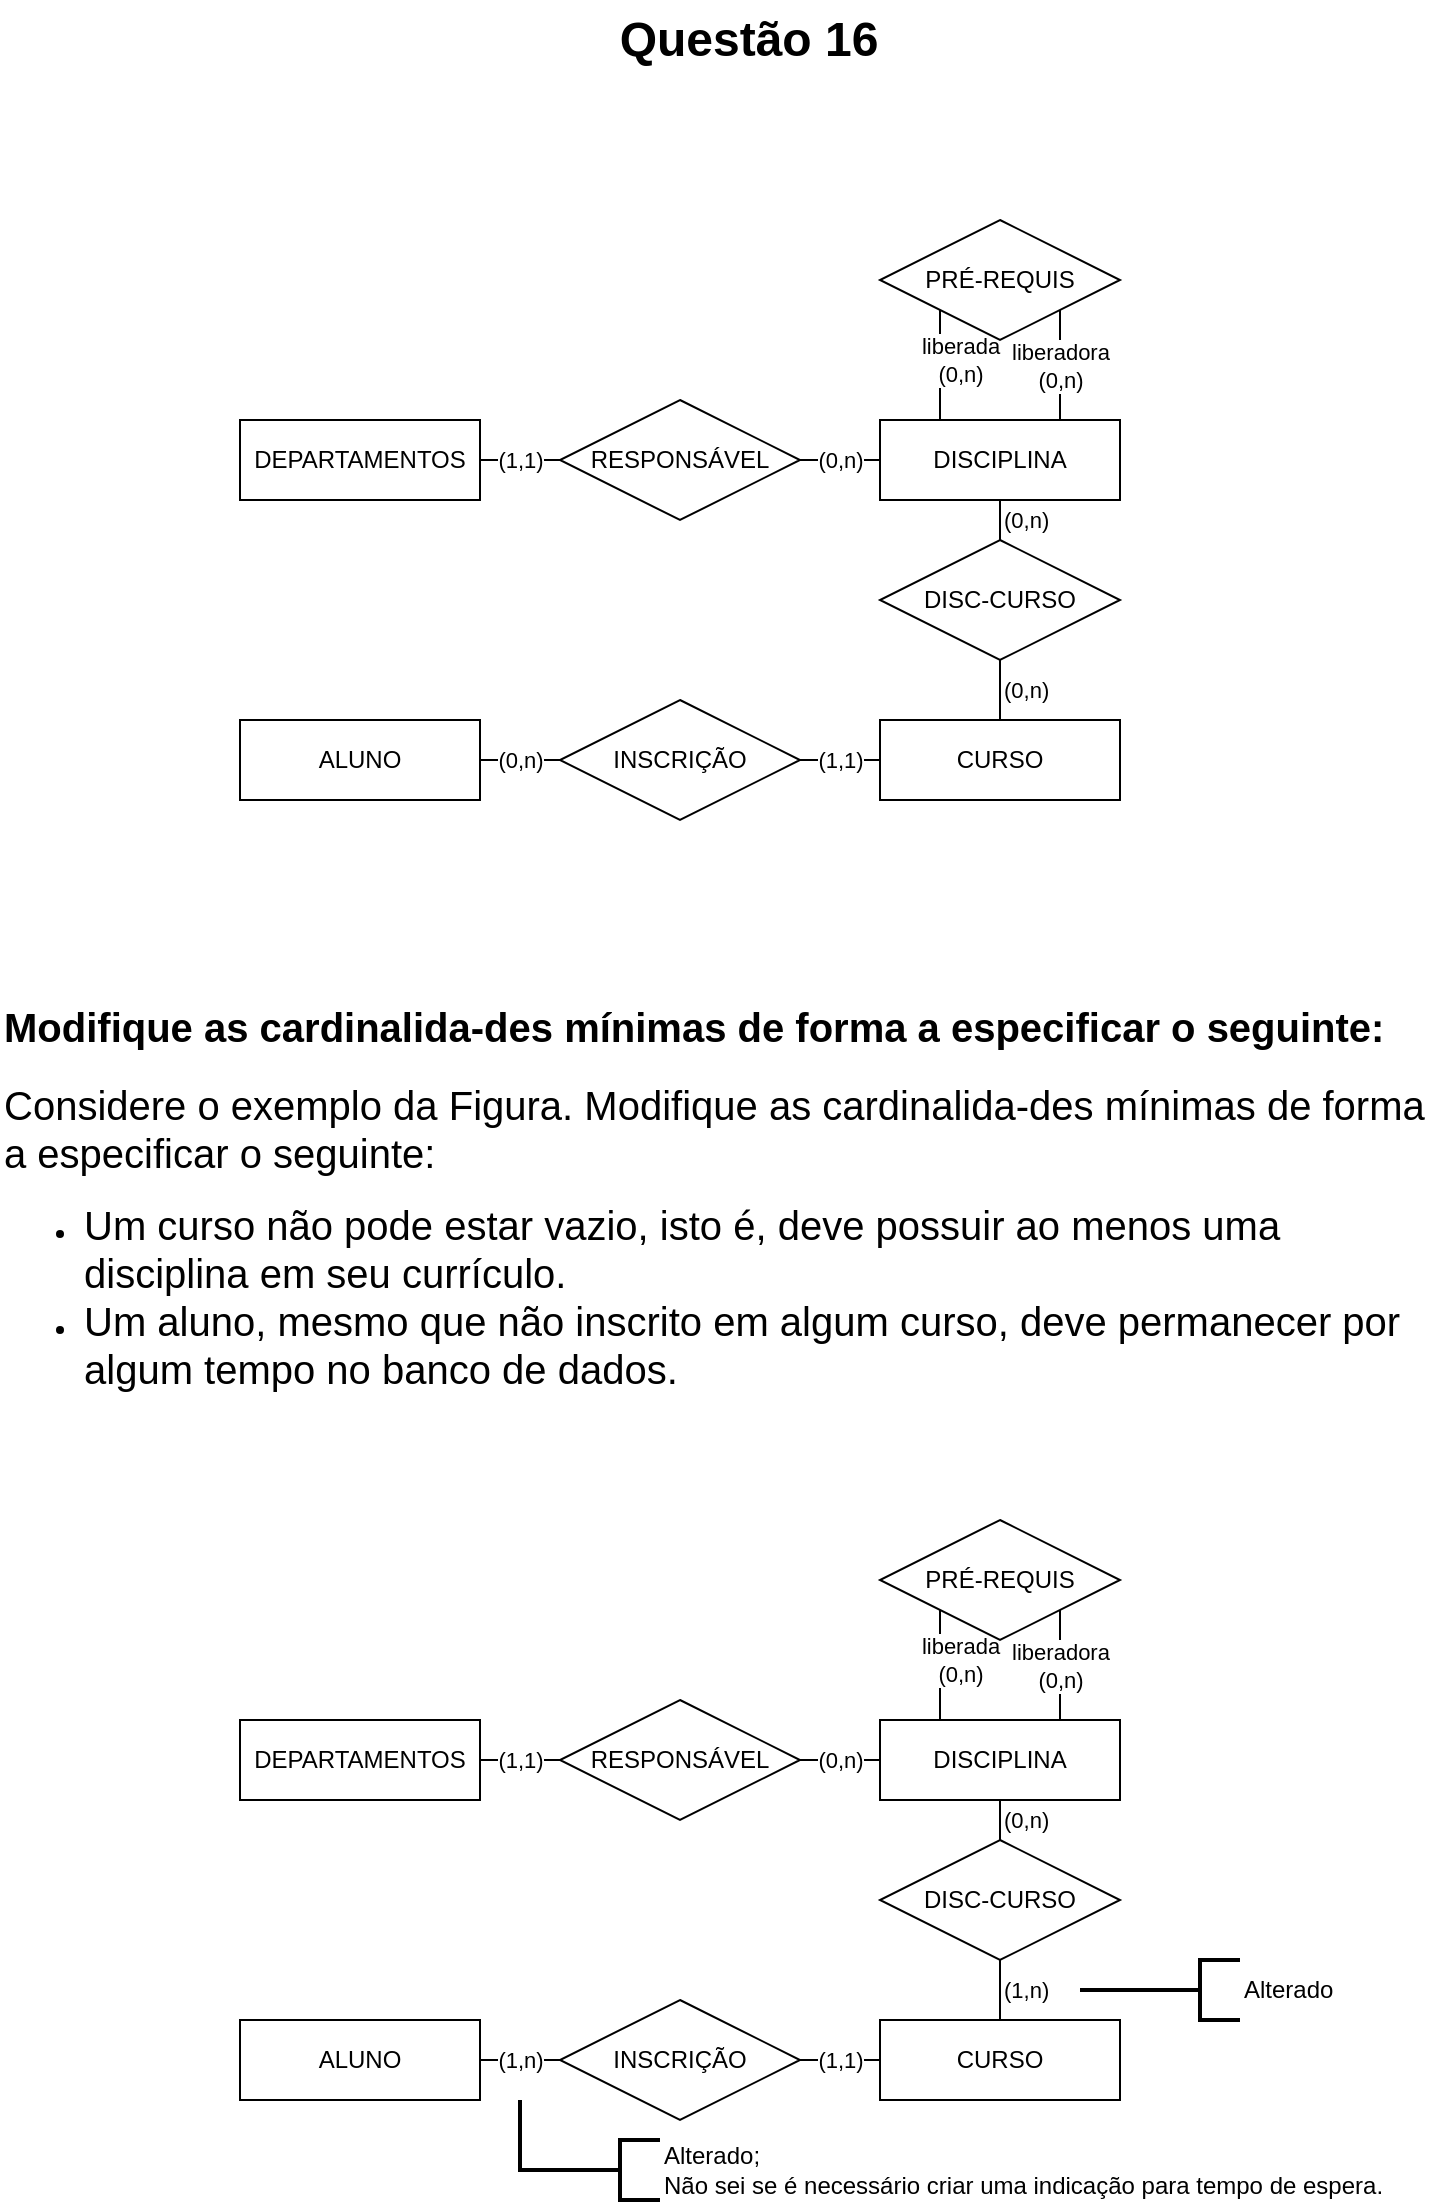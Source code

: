 <mxfile>
    <diagram id="K1PiYW7plfjryU15QX6y" name="Page-1">
        <mxGraphModel dx="717" dy="1126" grid="1" gridSize="10" guides="1" tooltips="1" connect="1" arrows="1" fold="1" page="1" pageScale="1" pageWidth="827" pageHeight="1169" math="0" shadow="0">
            <root>
                <mxCell id="0"/>
                <mxCell id="1" parent="0"/>
                <mxCell id="3" value="Questão 16" style="text;strokeColor=none;fillColor=none;html=1;fontSize=24;fontStyle=1;verticalAlign=middle;align=center;" parent="1" vertex="1">
                    <mxGeometry x="240" y="40" width="348" height="40" as="geometry"/>
                </mxCell>
                <mxCell id="4" value="&lt;h2&gt;&lt;span style=&quot;left: 260.536px ; top: 410.471px ; font-size: 20px ; font-family: sans-serif ; transform: scalex(0.948)&quot; dir=&quot;ltr&quot;&gt;Modi&lt;/span&gt;&lt;span style=&quot;left: 623.996px ; top: 410.471px ; font-size: 20px ; font-family: sans-serif ; transform: scalex(1.1)&quot; dir=&quot;ltr&quot;&gt;fi&lt;/span&gt;&lt;span style=&quot;left: 634.996px ; top: 410.471px ; font-size: 20px ; font-family: sans-serif ; transform: scalex(0.943)&quot; dir=&quot;ltr&quot;&gt;que as cardinalida-&lt;/span&gt;&lt;span style=&quot;left: 142.336px ; top: 436.471px ; font-size: 20px ; font-family: sans-serif ; transform: scalex(0.94)&quot; dir=&quot;ltr&quot;&gt;des mínimas de forma a especi&lt;/span&gt;&lt;span style=&quot;left: 403.376px ; top: 436.471px ; font-size: 20px ; font-family: sans-serif ; transform: scalex(1.1)&quot; dir=&quot;ltr&quot;&gt;fi&lt;/span&gt;&lt;span style=&quot;left: 414.376px ; top: 436.471px ; font-size: 20px ; font-family: sans-serif ; transform: scalex(0.952)&quot; dir=&quot;ltr&quot;&gt;car o seguinte:&lt;/span&gt;&lt;br&gt;&lt;/h2&gt;&lt;div&gt;&lt;span style=&quot;left: 414.376px ; top: 436.471px ; font-size: 20px ; font-family: sans-serif ; transform: scalex(0.952)&quot; dir=&quot;ltr&quot;&gt;&lt;span style=&quot;left: 260.536px ; top: 410.471px ; transform: scalex(0.948)&quot; dir=&quot;ltr&quot;&gt;Considere o exemplo da &lt;span class=&quot;highlight selected&quot;&gt;Figura.&lt;/span&gt;&amp;nbsp;Modi&lt;/span&gt;&lt;span style=&quot;left: 623.996px ; top: 410.471px ; transform: scalex(1.1)&quot; dir=&quot;ltr&quot;&gt;fi&lt;/span&gt;&lt;span style=&quot;left: 634.996px ; top: 410.471px ; transform: scalex(0.943)&quot; dir=&quot;ltr&quot;&gt;que as cardinalida-&lt;/span&gt;&lt;span style=&quot;left: 142.336px ; top: 436.471px ; transform: scalex(0.94)&quot; dir=&quot;ltr&quot;&gt;des mínimas de forma a especi&lt;/span&gt;&lt;span style=&quot;left: 403.376px ; top: 436.471px ; transform: scalex(1.1)&quot; dir=&quot;ltr&quot;&gt;fi&lt;/span&gt;&lt;span style=&quot;left: 414.376px ; top: 436.471px ; transform: scalex(0.952)&quot; dir=&quot;ltr&quot;&gt;car o seguinte:&lt;/span&gt;&lt;/span&gt;&lt;/div&gt;&lt;div&gt;&lt;ul&gt;&lt;li&gt;&lt;span style=&quot;left: 414.376px ; top: 436.471px ; font-size: 20px ; font-family: sans-serif ; transform: scalex(0.952)&quot; dir=&quot;ltr&quot;&gt;&lt;span style=&quot;left: 170.676px ; top: 485.151px ; transform: scalex(0.959)&quot; dir=&quot;ltr&quot;&gt;Um curso não pode estar vazio, isto é, deve possuir ao menos uma disci&lt;/span&gt;&lt;span style=&quot;left: 170.676px ; top: 511.14px ; transform: scalex(0.954)&quot; dir=&quot;ltr&quot;&gt;plina em seu currículo.&lt;/span&gt;&lt;/span&gt;&lt;/li&gt;&lt;li&gt;&lt;span style=&quot;left: 414.376px ; top: 436.471px ; font-size: 20px ; font-family: sans-serif ; transform: scalex(0.952)&quot; dir=&quot;ltr&quot;&gt;&lt;span style=&quot;left: 170.676px ; top: 537.14px ; transform: scalex(0.949)&quot; dir=&quot;ltr&quot;&gt;Um aluno, mesmo que não inscrito em algum curso, deve permanecer por &lt;/span&gt;&lt;span style=&quot;left: 170.676px ; top: 563.14px ; transform: scalex(0.974)&quot; dir=&quot;ltr&quot;&gt;algum tempo no banco de dados.&lt;/span&gt;&lt;/span&gt;&lt;/li&gt;&lt;/ul&gt;&lt;/div&gt;" style="text;strokeColor=none;fillColor=none;align=left;verticalAlign=top;whiteSpace=wrap;rounded=0;html=1;" parent="1" vertex="1">
                    <mxGeometry x="40" y="520" width="720" height="240" as="geometry"/>
                </mxCell>
                <mxCell id="26" value="(1,1)" style="edgeStyle=orthogonalEdgeStyle;rounded=0;orthogonalLoop=1;jettySize=auto;html=1;endArrow=none;endFill=0;" parent="1" source="24" target="25" edge="1">
                    <mxGeometry relative="1" as="geometry"/>
                </mxCell>
                <mxCell id="24" value="DEPARTAMENTOS" style="rounded=0;whiteSpace=wrap;html=1;fontFamily=Helvetica;fontSize=12;fontColor=#000000;align=center;strokeColor=#000000;fillColor=#ffffff;" parent="1" vertex="1">
                    <mxGeometry x="160" y="250" width="120" height="40" as="geometry"/>
                </mxCell>
                <mxCell id="28" value="(0,n)" style="edgeStyle=orthogonalEdgeStyle;rounded=0;orthogonalLoop=1;jettySize=auto;html=1;endArrow=none;endFill=0;" parent="1" source="25" target="27" edge="1">
                    <mxGeometry relative="1" as="geometry"/>
                </mxCell>
                <mxCell id="25" value="RESPONSÁVEL" style="rhombus;whiteSpace=wrap;html=1;rounded=0;" parent="1" vertex="1">
                    <mxGeometry x="320" y="240" width="120" height="60" as="geometry"/>
                </mxCell>
                <mxCell id="33" value="liberada&lt;br&gt;(0,n)" style="edgeStyle=orthogonalEdgeStyle;rounded=0;orthogonalLoop=1;jettySize=auto;html=1;endArrow=none;endFill=0;entryX=0;entryY=1;entryDx=0;entryDy=0;exitX=0.25;exitY=0;exitDx=0;exitDy=0;" parent="1" source="27" target="32" edge="1">
                    <mxGeometry x="0.091" y="-10" relative="1" as="geometry">
                        <mxPoint as="offset"/>
                    </mxGeometry>
                </mxCell>
                <mxCell id="34" value="liberadora&lt;br&gt;(0,n)" style="edgeStyle=orthogonalEdgeStyle;rounded=0;orthogonalLoop=1;jettySize=auto;html=1;exitX=0.75;exitY=0;exitDx=0;exitDy=0;entryX=1;entryY=1;entryDx=0;entryDy=0;endArrow=none;endFill=0;" parent="1" source="27" target="32" edge="1">
                    <mxGeometry relative="1" as="geometry"/>
                </mxCell>
                <mxCell id="36" value="(0,n)" style="edgeStyle=orthogonalEdgeStyle;rounded=0;orthogonalLoop=1;jettySize=auto;html=1;endArrow=none;endFill=0;labelPosition=right;verticalLabelPosition=middle;align=left;verticalAlign=middle;" parent="1" source="27" target="35" edge="1">
                    <mxGeometry relative="1" as="geometry"/>
                </mxCell>
                <mxCell id="27" value="DISCIPLINA" style="whiteSpace=wrap;html=1;rounded=0;" parent="1" vertex="1">
                    <mxGeometry x="480" y="250" width="120" height="40" as="geometry"/>
                </mxCell>
                <mxCell id="32" value="PRÉ-REQUIS" style="rhombus;whiteSpace=wrap;html=1;rounded=0;" parent="1" vertex="1">
                    <mxGeometry x="480" y="150" width="120" height="60" as="geometry"/>
                </mxCell>
                <mxCell id="38" value="(0,n)" style="edgeStyle=orthogonalEdgeStyle;rounded=0;orthogonalLoop=1;jettySize=auto;html=1;endArrow=none;endFill=0;labelPosition=right;verticalLabelPosition=middle;align=left;verticalAlign=middle;" parent="1" source="35" target="37" edge="1">
                    <mxGeometry relative="1" as="geometry"/>
                </mxCell>
                <mxCell id="35" value="DISC-CURSO" style="rhombus;whiteSpace=wrap;html=1;rounded=0;" parent="1" vertex="1">
                    <mxGeometry x="480" y="310" width="120" height="60" as="geometry"/>
                </mxCell>
                <mxCell id="42" value="(0,n)" style="edgeStyle=orthogonalEdgeStyle;rounded=0;orthogonalLoop=1;jettySize=auto;html=1;endArrow=none;endFill=0;" parent="1" source="44" target="41" edge="1">
                    <mxGeometry relative="1" as="geometry"/>
                </mxCell>
                <mxCell id="37" value="CURSO" style="whiteSpace=wrap;html=1;rounded=0;" parent="1" vertex="1">
                    <mxGeometry x="480" y="400" width="120" height="40" as="geometry"/>
                </mxCell>
                <mxCell id="41" value="ALUNO" style="whiteSpace=wrap;html=1;rounded=0;" parent="1" vertex="1">
                    <mxGeometry x="160" y="400" width="120" height="40" as="geometry"/>
                </mxCell>
                <mxCell id="44" value="INSCRIÇÃO" style="rhombus;whiteSpace=wrap;html=1;rounded=0;" parent="1" vertex="1">
                    <mxGeometry x="320" y="390" width="120" height="60" as="geometry"/>
                </mxCell>
                <mxCell id="45" value="(1,1)" style="edgeStyle=orthogonalEdgeStyle;rounded=0;orthogonalLoop=1;jettySize=auto;html=1;endArrow=none;endFill=0;" parent="1" source="37" target="44" edge="1">
                    <mxGeometry relative="1" as="geometry">
                        <mxPoint x="480" y="420" as="sourcePoint"/>
                        <mxPoint x="280" y="420" as="targetPoint"/>
                    </mxGeometry>
                </mxCell>
                <mxCell id="48" value="(1,1)" style="edgeStyle=orthogonalEdgeStyle;rounded=0;orthogonalLoop=1;jettySize=auto;html=1;endArrow=none;endFill=0;" parent="1" source="49" target="51" edge="1">
                    <mxGeometry relative="1" as="geometry"/>
                </mxCell>
                <mxCell id="49" value="DEPARTAMENTOS" style="rounded=0;whiteSpace=wrap;html=1;fontFamily=Helvetica;fontSize=12;fontColor=#000000;align=center;strokeColor=#000000;fillColor=#ffffff;" parent="1" vertex="1">
                    <mxGeometry x="160" y="900" width="120" height="40" as="geometry"/>
                </mxCell>
                <mxCell id="50" value="(0,n)" style="edgeStyle=orthogonalEdgeStyle;rounded=0;orthogonalLoop=1;jettySize=auto;html=1;endArrow=none;endFill=0;" parent="1" source="51" target="55" edge="1">
                    <mxGeometry relative="1" as="geometry"/>
                </mxCell>
                <mxCell id="51" value="RESPONSÁVEL" style="rhombus;whiteSpace=wrap;html=1;rounded=0;" parent="1" vertex="1">
                    <mxGeometry x="320" y="890" width="120" height="60" as="geometry"/>
                </mxCell>
                <mxCell id="52" value="liberada&lt;br&gt;(0,n)" style="edgeStyle=orthogonalEdgeStyle;rounded=0;orthogonalLoop=1;jettySize=auto;html=1;endArrow=none;endFill=0;entryX=0;entryY=1;entryDx=0;entryDy=0;exitX=0.25;exitY=0;exitDx=0;exitDy=0;" parent="1" source="55" target="56" edge="1">
                    <mxGeometry x="0.091" y="-10" relative="1" as="geometry">
                        <mxPoint as="offset"/>
                    </mxGeometry>
                </mxCell>
                <mxCell id="53" value="liberadora&lt;br&gt;(0,n)" style="edgeStyle=orthogonalEdgeStyle;rounded=0;orthogonalLoop=1;jettySize=auto;html=1;exitX=0.75;exitY=0;exitDx=0;exitDy=0;entryX=1;entryY=1;entryDx=0;entryDy=0;endArrow=none;endFill=0;" parent="1" source="55" target="56" edge="1">
                    <mxGeometry relative="1" as="geometry"/>
                </mxCell>
                <mxCell id="54" value="(0,n)" style="edgeStyle=orthogonalEdgeStyle;rounded=0;orthogonalLoop=1;jettySize=auto;html=1;endArrow=none;endFill=0;labelPosition=right;verticalLabelPosition=middle;align=left;verticalAlign=middle;" parent="1" source="55" target="58" edge="1">
                    <mxGeometry relative="1" as="geometry"/>
                </mxCell>
                <mxCell id="55" value="DISCIPLINA" style="whiteSpace=wrap;html=1;rounded=0;" parent="1" vertex="1">
                    <mxGeometry x="480" y="900" width="120" height="40" as="geometry"/>
                </mxCell>
                <mxCell id="56" value="PRÉ-REQUIS" style="rhombus;whiteSpace=wrap;html=1;rounded=0;" parent="1" vertex="1">
                    <mxGeometry x="480" y="800" width="120" height="60" as="geometry"/>
                </mxCell>
                <mxCell id="57" value="(1,n)" style="edgeStyle=orthogonalEdgeStyle;rounded=0;orthogonalLoop=1;jettySize=auto;html=1;endArrow=none;endFill=0;labelPosition=right;verticalLabelPosition=middle;align=left;verticalAlign=middle;" parent="1" source="58" target="60" edge="1">
                    <mxGeometry relative="1" as="geometry"/>
                </mxCell>
                <mxCell id="58" value="DISC-CURSO" style="rhombus;whiteSpace=wrap;html=1;rounded=0;" parent="1" vertex="1">
                    <mxGeometry x="480" y="960" width="120" height="60" as="geometry"/>
                </mxCell>
                <mxCell id="59" value="(1,n)" style="edgeStyle=orthogonalEdgeStyle;rounded=0;orthogonalLoop=1;jettySize=auto;html=1;endArrow=none;endFill=0;" parent="1" source="62" target="61" edge="1">
                    <mxGeometry relative="1" as="geometry"/>
                </mxCell>
                <mxCell id="60" value="CURSO" style="whiteSpace=wrap;html=1;rounded=0;" parent="1" vertex="1">
                    <mxGeometry x="480" y="1050" width="120" height="40" as="geometry"/>
                </mxCell>
                <mxCell id="61" value="ALUNO" style="whiteSpace=wrap;html=1;rounded=0;" parent="1" vertex="1">
                    <mxGeometry x="160" y="1050" width="120" height="40" as="geometry"/>
                </mxCell>
                <mxCell id="62" value="INSCRIÇÃO" style="rhombus;whiteSpace=wrap;html=1;rounded=0;" parent="1" vertex="1">
                    <mxGeometry x="320" y="1040" width="120" height="60" as="geometry"/>
                </mxCell>
                <mxCell id="63" value="(1,1)" style="edgeStyle=orthogonalEdgeStyle;rounded=0;orthogonalLoop=1;jettySize=auto;html=1;endArrow=none;endFill=0;" parent="1" source="60" target="62" edge="1">
                    <mxGeometry relative="1" as="geometry">
                        <mxPoint x="480" y="1070" as="sourcePoint"/>
                        <mxPoint x="280" y="1070" as="targetPoint"/>
                    </mxGeometry>
                </mxCell>
                <mxCell id="6C8_iWwdzT0tDR54aiRL-64" style="edgeStyle=orthogonalEdgeStyle;rounded=0;orthogonalLoop=1;jettySize=auto;html=1;labelBackgroundColor=#ffffff;endArrow=none;endFill=0;strokeWidth=2;" edge="1" parent="1" source="6C8_iWwdzT0tDR54aiRL-63">
                    <mxGeometry relative="1" as="geometry">
                        <mxPoint x="580" y="1035" as="targetPoint"/>
                    </mxGeometry>
                </mxCell>
                <mxCell id="6C8_iWwdzT0tDR54aiRL-63" value="Alterado" style="strokeWidth=2;html=1;shape=mxgraph.flowchart.annotation_2;align=left;labelPosition=right;pointerEvents=1;" vertex="1" parent="1">
                    <mxGeometry x="620" y="1020" width="40" height="30" as="geometry"/>
                </mxCell>
                <mxCell id="6C8_iWwdzT0tDR54aiRL-67" style="edgeStyle=orthogonalEdgeStyle;rounded=0;orthogonalLoop=1;jettySize=auto;html=1;labelBackgroundColor=#ffffff;endArrow=none;endFill=0;strokeWidth=2;" edge="1" parent="1" source="6C8_iWwdzT0tDR54aiRL-65">
                    <mxGeometry relative="1" as="geometry">
                        <mxPoint x="300" y="1090" as="targetPoint"/>
                        <Array as="points">
                            <mxPoint x="300" y="1125"/>
                            <mxPoint x="300" y="1100"/>
                        </Array>
                    </mxGeometry>
                </mxCell>
                <mxCell id="6C8_iWwdzT0tDR54aiRL-65" value="Alterado;&lt;br&gt;Não sei se é necessário criar uma indicação para tempo de espera." style="strokeWidth=2;html=1;shape=mxgraph.flowchart.annotation_2;align=left;labelPosition=right;pointerEvents=1;" vertex="1" parent="1">
                    <mxGeometry x="330" y="1110" width="40" height="30" as="geometry"/>
                </mxCell>
            </root>
        </mxGraphModel>
    </diagram>
</mxfile>